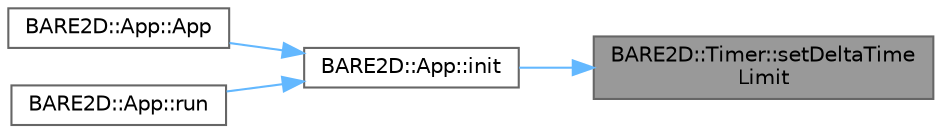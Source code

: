 digraph "BARE2D::Timer::setDeltaTimeLimit"
{
 // INTERACTIVE_SVG=YES
 // LATEX_PDF_SIZE
  bgcolor="transparent";
  edge [fontname=Helvetica,fontsize=10,labelfontname=Helvetica,labelfontsize=10];
  node [fontname=Helvetica,fontsize=10,shape=box,height=0.2,width=0.4];
  rankdir="RL";
  Node1 [label="BARE2D::Timer::setDeltaTime\lLimit",height=0.2,width=0.4,color="gray40", fillcolor="grey60", style="filled", fontcolor="black",tooltip="Sets the maximum value of dt. Naturally, there is no minimum. This doesn't take away from accuracy...."];
  Node1 -> Node2 [dir="back",color="steelblue1",style="solid"];
  Node2 [label="BARE2D::App::init",height=0.2,width=0.4,color="grey40", fillcolor="white", style="filled",URL="$class_b_a_r_e2_d_1_1_app.html#a545e74578c9321aa800aa1673b8dc80e",tooltip="Initializes the applet and engine. Creates a window, held within this App. Only for internal use."];
  Node2 -> Node3 [dir="back",color="steelblue1",style="solid"];
  Node3 [label="BARE2D::App::App",height=0.2,width=0.4,color="grey40", fillcolor="white", style="filled",URL="$class_b_a_r_e2_d_1_1_app.html#a5940a478d28f6e4d9da675023aa26144",tooltip=" "];
  Node2 -> Node4 [dir="back",color="steelblue1",style="solid"];
  Node4 [label="BARE2D::App::run",height=0.2,width=0.4,color="grey40", fillcolor="white", style="filled",URL="$class_b_a_r_e2_d_1_1_app.html#a767c055c78bbf86b34bbd47e4b05ee01",tooltip="Runs the program! Starts the update-draw loop."];
}
